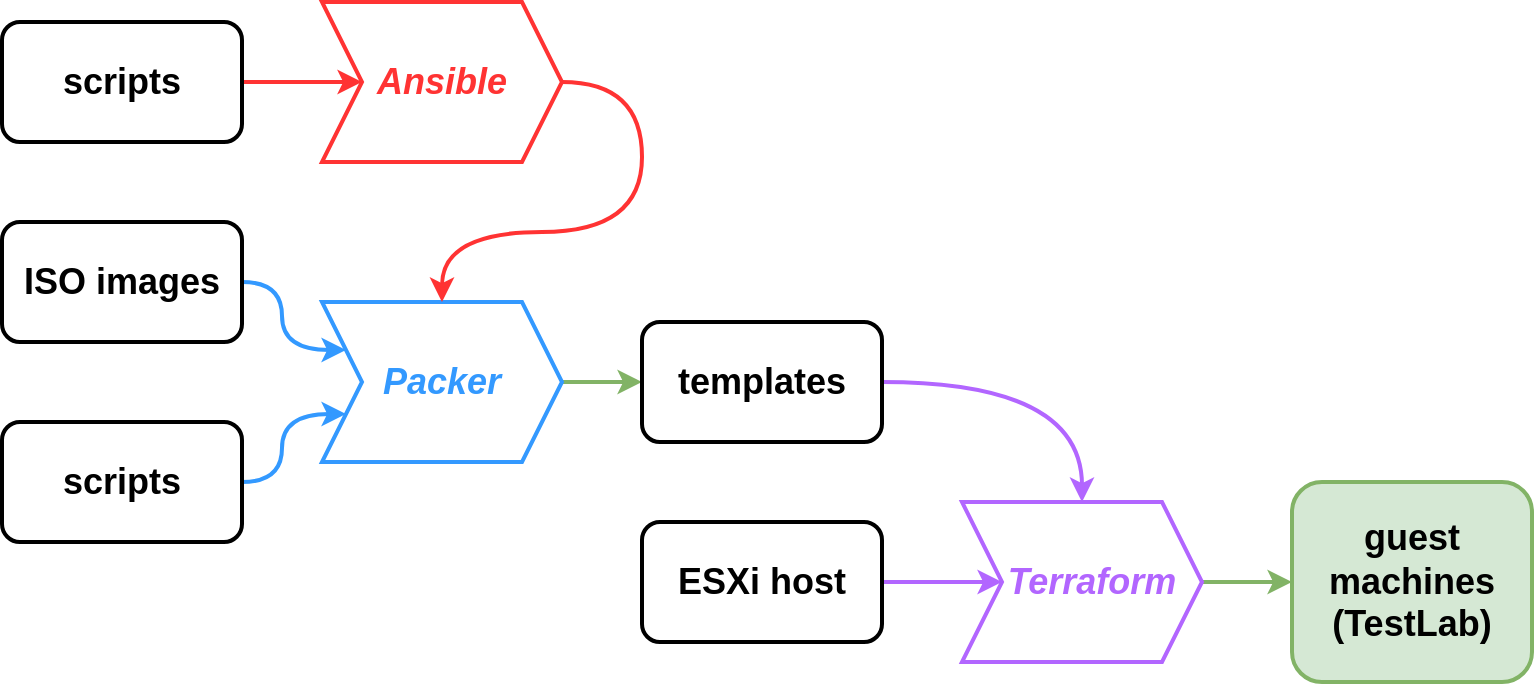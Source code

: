<mxfile scale="2" border="0">
    <diagram id="lKrMIkWxYyDXmSBGgBKV" name="Page-1">
        <mxGraphModel dx="1074" dy="795" grid="1" gridSize="10" guides="1" tooltips="1" connect="1" arrows="1" fold="1" page="1" pageScale="1" pageWidth="850" pageHeight="1100" math="0" shadow="0">
            <root>
                <mxCell id="0"/>
                <mxCell id="1" parent="0"/>
                <mxCell id="13" style="edgeStyle=orthogonalEdgeStyle;html=1;exitX=1;exitY=0.5;exitDx=0;exitDy=0;entryX=0;entryY=0.25;entryDx=0;entryDy=0;fontColor=#000000;curved=1;fillColor=#dae8fc;strokeColor=#3399FF;strokeWidth=2;" parent="1" source="2" target="5" edge="1">
                    <mxGeometry relative="1" as="geometry"/>
                </mxCell>
                <mxCell id="2" value="&lt;h2&gt;ISO images&lt;/h2&gt;" style="rounded=1;whiteSpace=wrap;html=1;strokeWidth=2;" parent="1" vertex="1">
                    <mxGeometry x="43" y="340" width="120" height="60" as="geometry"/>
                </mxCell>
                <mxCell id="14" style="edgeStyle=orthogonalEdgeStyle;html=1;exitX=1;exitY=0.5;exitDx=0;exitDy=0;entryX=0;entryY=0.75;entryDx=0;entryDy=0;fontColor=#000000;curved=1;strokeColor=#3399FF;strokeWidth=2;" parent="1" source="3" target="5" edge="1">
                    <mxGeometry relative="1" as="geometry"/>
                </mxCell>
                <mxCell id="3" value="&lt;h2&gt;scripts&lt;/h2&gt;" style="rounded=1;whiteSpace=wrap;html=1;strokeWidth=2;" parent="1" vertex="1">
                    <mxGeometry x="43" y="440" width="120" height="60" as="geometry"/>
                </mxCell>
                <mxCell id="15" style="edgeStyle=orthogonalEdgeStyle;curved=1;html=1;exitX=1;exitY=0.5;exitDx=0;exitDy=0;entryX=0;entryY=0.5;entryDx=0;entryDy=0;fontColor=#000000;strokeColor=#82b366;strokeWidth=2;fillColor=#d5e8d4;" parent="1" source="5" target="6" edge="1">
                    <mxGeometry relative="1" as="geometry"/>
                </mxCell>
                <mxCell id="5" value="&lt;h2&gt;&lt;font color=&quot;#3399ff&quot;&gt;&lt;i&gt;Packer&lt;/i&gt;&lt;/font&gt;&lt;/h2&gt;" style="shape=step;perimeter=stepPerimeter;whiteSpace=wrap;html=1;fixedSize=1;strokeColor=#3399FF;strokeWidth=2;" parent="1" vertex="1">
                    <mxGeometry x="203" y="380" width="120" height="80" as="geometry"/>
                </mxCell>
                <mxCell id="16" style="edgeStyle=orthogonalEdgeStyle;curved=1;html=1;exitX=1;exitY=0.5;exitDx=0;exitDy=0;entryX=0.5;entryY=0;entryDx=0;entryDy=0;fontColor=#000000;strokeColor=#B266FF;strokeWidth=2;" parent="1" source="6" target="7" edge="1">
                    <mxGeometry relative="1" as="geometry"/>
                </mxCell>
                <mxCell id="6" value="&lt;h2&gt;templates&lt;/h2&gt;" style="rounded=1;whiteSpace=wrap;html=1;strokeWidth=2;" parent="1" vertex="1">
                    <mxGeometry x="363" y="390" width="120" height="60" as="geometry"/>
                </mxCell>
                <mxCell id="18" style="edgeStyle=orthogonalEdgeStyle;curved=1;html=1;exitX=1;exitY=0.5;exitDx=0;exitDy=0;entryX=0;entryY=0.5;entryDx=0;entryDy=0;fontColor=#000000;strokeColor=#82b366;strokeWidth=2;fillColor=#d5e8d4;" parent="1" source="7" target="9" edge="1">
                    <mxGeometry relative="1" as="geometry"/>
                </mxCell>
                <mxCell id="7" value="&lt;h2&gt;&lt;font color=&quot;#b266ff&quot;&gt;&lt;i&gt;&amp;nbsp; Terraform&lt;/i&gt;&lt;/font&gt;&lt;/h2&gt;" style="shape=step;perimeter=stepPerimeter;whiteSpace=wrap;html=1;fixedSize=1;strokeColor=#B266FF;strokeWidth=2;" parent="1" vertex="1">
                    <mxGeometry x="523" y="480" width="120" height="80" as="geometry"/>
                </mxCell>
                <mxCell id="17" style="edgeStyle=orthogonalEdgeStyle;curved=1;html=1;exitX=1;exitY=0.5;exitDx=0;exitDy=0;entryX=0;entryY=0.5;entryDx=0;entryDy=0;fontColor=#000000;strokeColor=#B266FF;strokeWidth=2;" parent="1" source="8" target="7" edge="1">
                    <mxGeometry relative="1" as="geometry"/>
                </mxCell>
                <mxCell id="8" value="&lt;h2&gt;ESXi host&lt;/h2&gt;" style="rounded=1;whiteSpace=wrap;html=1;strokeWidth=2;" parent="1" vertex="1">
                    <mxGeometry x="363" y="490" width="120" height="60" as="geometry"/>
                </mxCell>
                <mxCell id="19" style="edgeStyle=orthogonalEdgeStyle;curved=1;html=1;exitX=1;exitY=0.5;exitDx=0;exitDy=0;entryX=0.5;entryY=0;entryDx=0;entryDy=0;fontColor=#000000;strokeColor=#FF3333;strokeWidth=2;" parent="1" source="10" target="5" edge="1">
                    <mxGeometry relative="1" as="geometry">
                        <Array as="points">
                            <mxPoint x="363" y="270"/>
                            <mxPoint x="363" y="345"/>
                            <mxPoint x="263" y="345"/>
                        </Array>
                    </mxGeometry>
                </mxCell>
                <mxCell id="9" value="&lt;h2&gt;&lt;font color=&quot;#000000&quot;&gt;guest machines (TestLab)&lt;/font&gt;&lt;/h2&gt;" style="rounded=1;whiteSpace=wrap;html=1;strokeWidth=2;fillColor=#d5e8d4;strokeColor=#82b366;" parent="1" vertex="1">
                    <mxGeometry x="688" y="470" width="120" height="100" as="geometry"/>
                </mxCell>
                <mxCell id="10" value="&lt;h2&gt;&lt;font color=&quot;#ff3333&quot;&gt;&lt;i&gt;Ansible&lt;/i&gt;&lt;/font&gt;&lt;/h2&gt;" style="shape=step;perimeter=stepPerimeter;whiteSpace=wrap;html=1;fixedSize=1;fontColor=#B266FF;strokeColor=#FF3333;strokeWidth=2;" parent="1" vertex="1">
                    <mxGeometry x="203" y="230" width="120" height="80" as="geometry"/>
                </mxCell>
                <mxCell id="20" style="edgeStyle=orthogonalEdgeStyle;curved=1;html=1;exitX=1;exitY=0.5;exitDx=0;exitDy=0;entryX=0;entryY=0.5;entryDx=0;entryDy=0;fontColor=#000000;strokeColor=#FF3333;strokeWidth=2;" parent="1" source="11" target="10" edge="1">
                    <mxGeometry relative="1" as="geometry"/>
                </mxCell>
                <mxCell id="11" value="&lt;h2&gt;scripts&lt;/h2&gt;" style="rounded=1;whiteSpace=wrap;html=1;fontColor=#000000;strokeColor=#000000;strokeWidth=2;" parent="1" vertex="1">
                    <mxGeometry x="43" y="240" width="120" height="60" as="geometry"/>
                </mxCell>
            </root>
        </mxGraphModel>
    </diagram>
</mxfile>